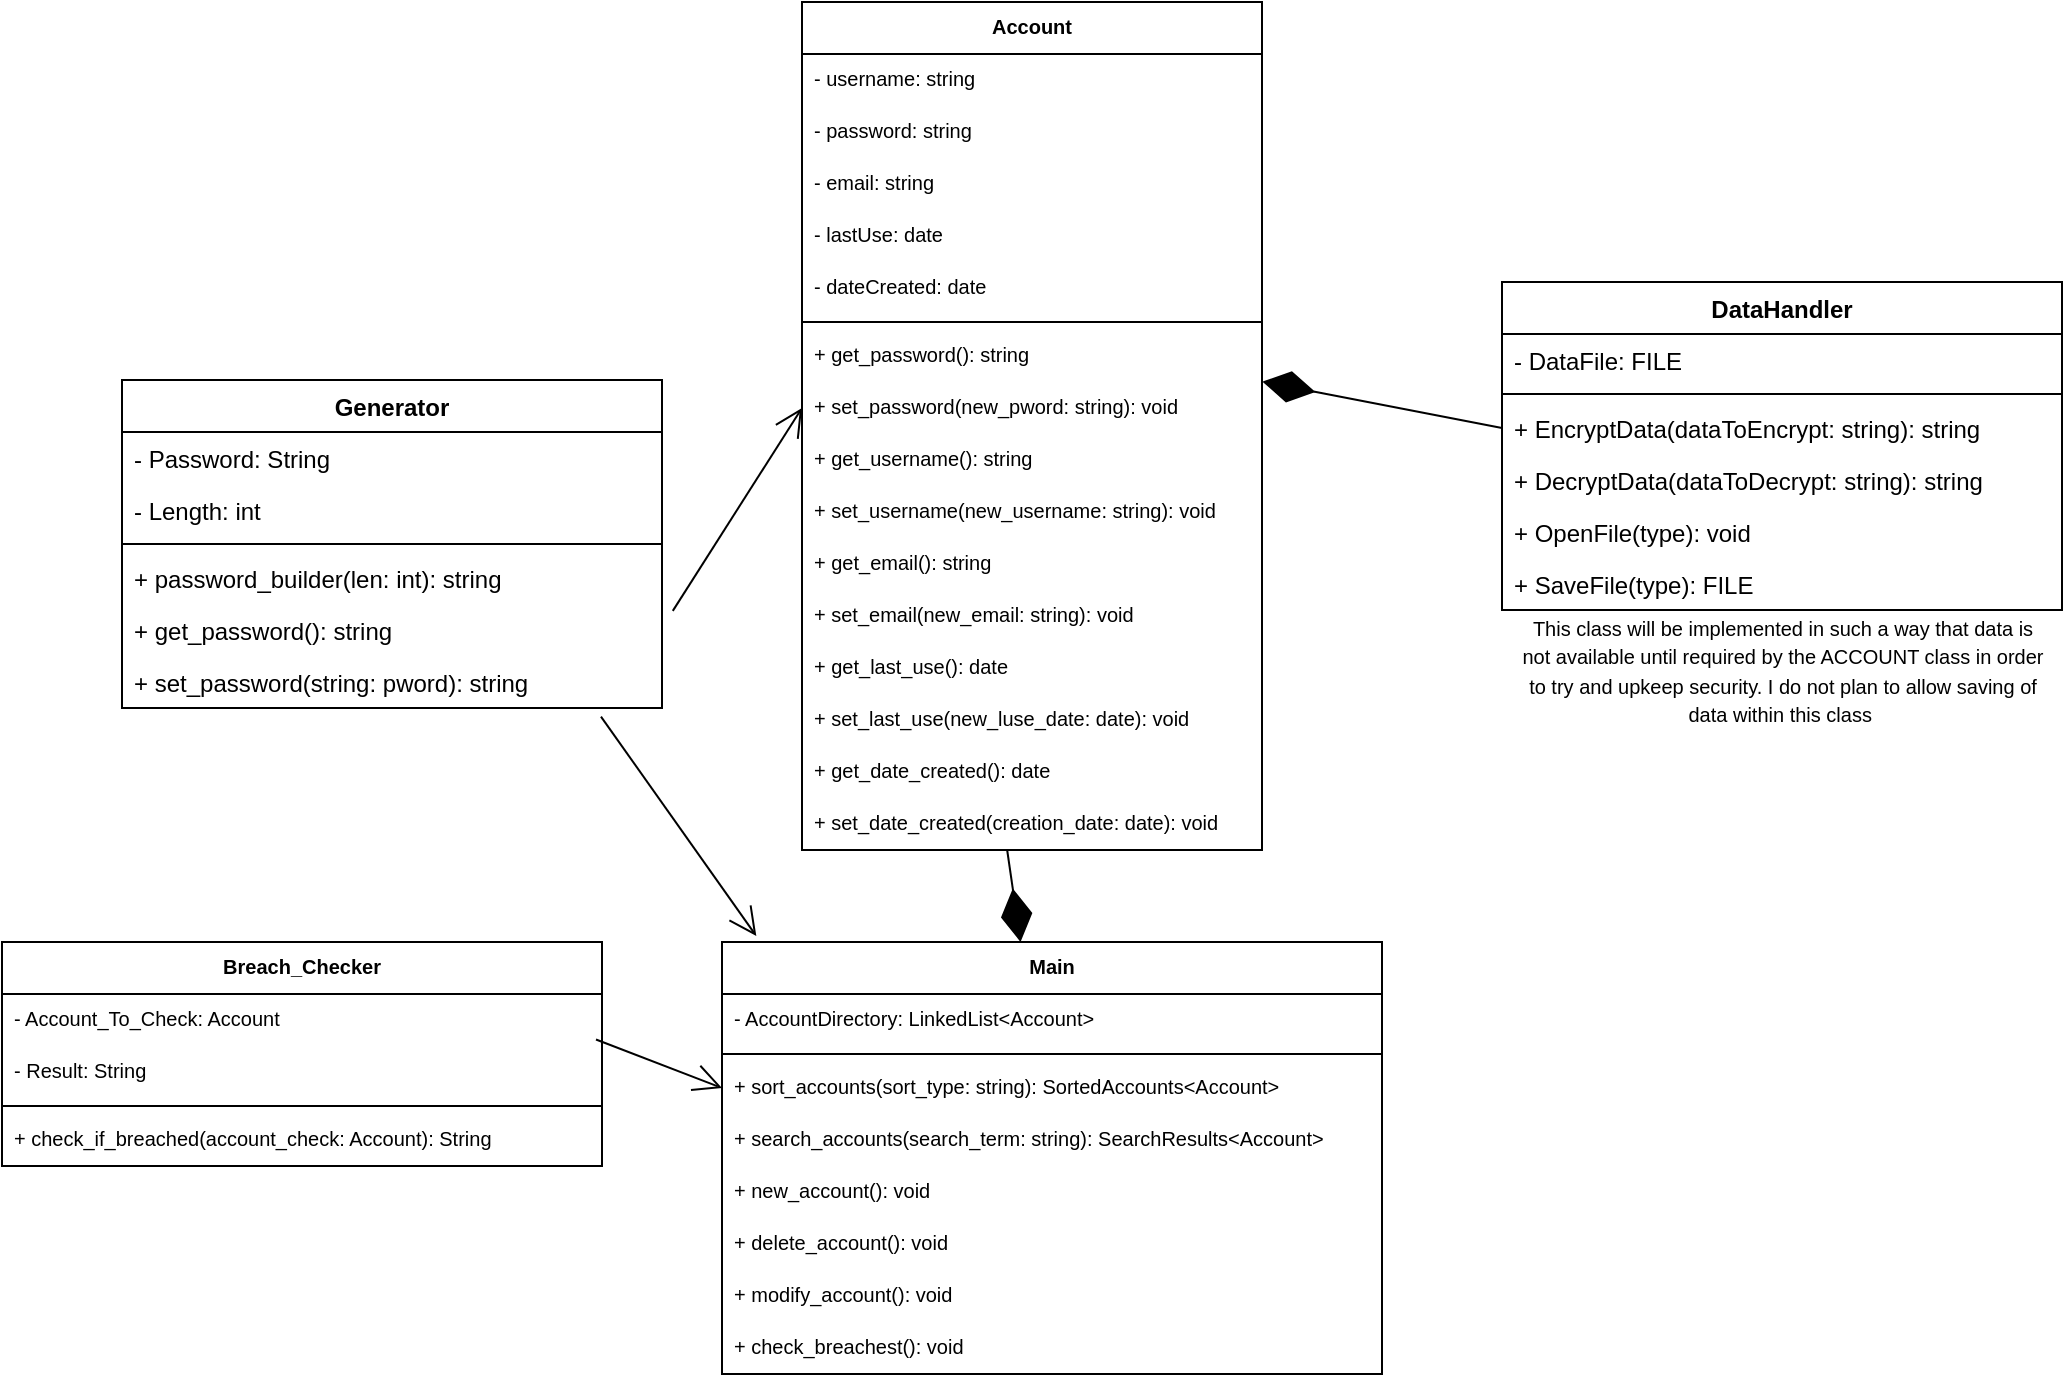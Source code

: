 <mxfile version="15.7.3" type="device"><diagram id="C5RBs43oDa-KdzZeNtuy" name="Page-1"><mxGraphModel dx="1987" dy="1356" grid="1" gridSize="10" guides="1" tooltips="1" connect="1" arrows="1" fold="1" page="1" pageScale="1" pageWidth="827" pageHeight="1169" math="0" shadow="0"><root><mxCell id="WIyWlLk6GJQsqaUBKTNV-0"/><mxCell id="WIyWlLk6GJQsqaUBKTNV-1" parent="WIyWlLk6GJQsqaUBKTNV-0"/><mxCell id="yiWoCDzTEGZzQtji6V0t-13" value="" style="group" vertex="1" connectable="0" parent="WIyWlLk6GJQsqaUBKTNV-1"><mxGeometry x="40" y="279" width="270" height="190" as="geometry"/></mxCell><mxCell id="yiWoCDzTEGZzQtji6V0t-8" value="Generator" style="swimlane;fontStyle=1;align=center;verticalAlign=top;childLayout=stackLayout;horizontal=1;startSize=26;horizontalStack=0;resizeParent=1;resizeParentMax=0;resizeLast=0;collapsible=1;marginBottom=0;" vertex="1" parent="yiWoCDzTEGZzQtji6V0t-13"><mxGeometry y="20" width="270" height="164" as="geometry"/></mxCell><mxCell id="yiWoCDzTEGZzQtji6V0t-9" value="- Password: String" style="text;strokeColor=none;fillColor=none;align=left;verticalAlign=top;spacingLeft=4;spacingRight=4;overflow=hidden;rotatable=0;points=[[0,0.5],[1,0.5]];portConstraint=eastwest;" vertex="1" parent="yiWoCDzTEGZzQtji6V0t-8"><mxGeometry y="26" width="270" height="26" as="geometry"/></mxCell><mxCell id="yiWoCDzTEGZzQtji6V0t-14" value="- Length: int" style="text;strokeColor=none;fillColor=none;align=left;verticalAlign=top;spacingLeft=4;spacingRight=4;overflow=hidden;rotatable=0;points=[[0,0.5],[1,0.5]];portConstraint=eastwest;" vertex="1" parent="yiWoCDzTEGZzQtji6V0t-8"><mxGeometry y="52" width="270" height="26" as="geometry"/></mxCell><mxCell id="yiWoCDzTEGZzQtji6V0t-10" value="" style="line;strokeWidth=1;fillColor=none;align=left;verticalAlign=middle;spacingTop=-1;spacingLeft=3;spacingRight=3;rotatable=0;labelPosition=right;points=[];portConstraint=eastwest;" vertex="1" parent="yiWoCDzTEGZzQtji6V0t-8"><mxGeometry y="78" width="270" height="8" as="geometry"/></mxCell><mxCell id="yiWoCDzTEGZzQtji6V0t-11" value="+ password_builder(len: int): string" style="text;strokeColor=none;fillColor=none;align=left;verticalAlign=top;spacingLeft=4;spacingRight=4;overflow=hidden;rotatable=0;points=[[0,0.5],[1,0.5]];portConstraint=eastwest;" vertex="1" parent="yiWoCDzTEGZzQtji6V0t-8"><mxGeometry y="86" width="270" height="26" as="geometry"/></mxCell><mxCell id="yiWoCDzTEGZzQtji6V0t-15" value="+ get_password(): string" style="text;strokeColor=none;fillColor=none;align=left;verticalAlign=top;spacingLeft=4;spacingRight=4;overflow=hidden;rotatable=0;points=[[0,0.5],[1,0.5]];portConstraint=eastwest;" vertex="1" parent="yiWoCDzTEGZzQtji6V0t-8"><mxGeometry y="112" width="270" height="26" as="geometry"/></mxCell><mxCell id="yiWoCDzTEGZzQtji6V0t-16" value="+ set_password(string: pword): string" style="text;strokeColor=none;fillColor=none;align=left;verticalAlign=top;spacingLeft=4;spacingRight=4;overflow=hidden;rotatable=0;points=[[0,0.5],[1,0.5]];portConstraint=eastwest;" vertex="1" parent="yiWoCDzTEGZzQtji6V0t-8"><mxGeometry y="138" width="270" height="26" as="geometry"/></mxCell><mxCell id="yiWoCDzTEGZzQtji6V0t-25" value="" style="group" vertex="1" connectable="0" parent="WIyWlLk6GJQsqaUBKTNV-1"><mxGeometry x="730" y="250" width="280" height="224" as="geometry"/></mxCell><mxCell id="yiWoCDzTEGZzQtji6V0t-17" value="DataHandler" style="swimlane;fontStyle=1;align=center;verticalAlign=top;childLayout=stackLayout;horizontal=1;startSize=26;horizontalStack=0;resizeParent=1;resizeParentMax=0;resizeLast=0;collapsible=1;marginBottom=0;" vertex="1" parent="yiWoCDzTEGZzQtji6V0t-25"><mxGeometry width="280" height="164" as="geometry"/></mxCell><mxCell id="yiWoCDzTEGZzQtji6V0t-18" value="- DataFile: FILE" style="text;strokeColor=none;fillColor=none;align=left;verticalAlign=top;spacingLeft=4;spacingRight=4;overflow=hidden;rotatable=0;points=[[0,0.5],[1,0.5]];portConstraint=eastwest;" vertex="1" parent="yiWoCDzTEGZzQtji6V0t-17"><mxGeometry y="26" width="280" height="26" as="geometry"/></mxCell><mxCell id="yiWoCDzTEGZzQtji6V0t-19" value="" style="line;strokeWidth=1;fillColor=none;align=left;verticalAlign=middle;spacingTop=-1;spacingLeft=3;spacingRight=3;rotatable=0;labelPosition=right;points=[];portConstraint=eastwest;" vertex="1" parent="yiWoCDzTEGZzQtji6V0t-17"><mxGeometry y="52" width="280" height="8" as="geometry"/></mxCell><mxCell id="yiWoCDzTEGZzQtji6V0t-20" value="+ EncryptData(dataToEncrypt: string): string" style="text;strokeColor=none;fillColor=none;align=left;verticalAlign=top;spacingLeft=4;spacingRight=4;overflow=hidden;rotatable=0;points=[[0,0.5],[1,0.5]];portConstraint=eastwest;" vertex="1" parent="yiWoCDzTEGZzQtji6V0t-17"><mxGeometry y="60" width="280" height="26" as="geometry"/></mxCell><mxCell id="yiWoCDzTEGZzQtji6V0t-21" value="+ DecryptData(dataToDecrypt: string): string" style="text;strokeColor=none;fillColor=none;align=left;verticalAlign=top;spacingLeft=4;spacingRight=4;overflow=hidden;rotatable=0;points=[[0,0.5],[1,0.5]];portConstraint=eastwest;" vertex="1" parent="yiWoCDzTEGZzQtji6V0t-17"><mxGeometry y="86" width="280" height="26" as="geometry"/></mxCell><mxCell id="yiWoCDzTEGZzQtji6V0t-22" value="+ OpenFile(type): void" style="text;strokeColor=none;fillColor=none;align=left;verticalAlign=top;spacingLeft=4;spacingRight=4;overflow=hidden;rotatable=0;points=[[0,0.5],[1,0.5]];portConstraint=eastwest;" vertex="1" parent="yiWoCDzTEGZzQtji6V0t-17"><mxGeometry y="112" width="280" height="26" as="geometry"/></mxCell><mxCell id="yiWoCDzTEGZzQtji6V0t-23" value="+ SaveFile(type): FILE" style="text;strokeColor=none;fillColor=none;align=left;verticalAlign=top;spacingLeft=4;spacingRight=4;overflow=hidden;rotatable=0;points=[[0,0.5],[1,0.5]];portConstraint=eastwest;" vertex="1" parent="yiWoCDzTEGZzQtji6V0t-17"><mxGeometry y="138" width="280" height="26" as="geometry"/></mxCell><mxCell id="yiWoCDzTEGZzQtji6V0t-24" value="&lt;div&gt;&lt;font style=&quot;font-size: 10px&quot;&gt;This class will be implemented in such a way that data is &lt;br&gt;&lt;/font&gt;&lt;/div&gt;&lt;div&gt;&lt;font style=&quot;font-size: 10px&quot;&gt;not available until required by the ACCOUNT class in order&lt;/font&gt;&lt;/div&gt;&lt;div&gt;&lt;font style=&quot;font-size: 10px&quot;&gt;to try and upkeep security. I do not plan to allow saving of &lt;br&gt;&lt;/font&gt;&lt;/div&gt;&lt;div&gt;&lt;font style=&quot;font-size: 10px&quot;&gt;data within this class&amp;nbsp; &lt;/font&gt;&lt;/div&gt;" style="text;html=1;align=center;verticalAlign=middle;resizable=0;points=[];autosize=1;strokeColor=none;fillColor=none;" vertex="1" parent="yiWoCDzTEGZzQtji6V0t-25"><mxGeometry y="164" width="280" height="60" as="geometry"/></mxCell><mxCell id="yiWoCDzTEGZzQtji6V0t-26" value="Account" style="swimlane;fontStyle=1;align=center;verticalAlign=top;childLayout=stackLayout;horizontal=1;startSize=26;horizontalStack=0;resizeParent=1;resizeParentMax=0;resizeLast=0;collapsible=1;marginBottom=0;fontSize=10;" vertex="1" parent="WIyWlLk6GJQsqaUBKTNV-1"><mxGeometry x="380" y="110" width="230" height="424" as="geometry"/></mxCell><mxCell id="yiWoCDzTEGZzQtji6V0t-27" value="- username: string" style="text;strokeColor=none;fillColor=none;align=left;verticalAlign=top;spacingLeft=4;spacingRight=4;overflow=hidden;rotatable=0;points=[[0,0.5],[1,0.5]];portConstraint=eastwest;fontSize=10;" vertex="1" parent="yiWoCDzTEGZzQtji6V0t-26"><mxGeometry y="26" width="230" height="26" as="geometry"/></mxCell><mxCell id="yiWoCDzTEGZzQtji6V0t-30" value="- password: string" style="text;strokeColor=none;fillColor=none;align=left;verticalAlign=top;spacingLeft=4;spacingRight=4;overflow=hidden;rotatable=0;points=[[0,0.5],[1,0.5]];portConstraint=eastwest;fontSize=10;" vertex="1" parent="yiWoCDzTEGZzQtji6V0t-26"><mxGeometry y="52" width="230" height="26" as="geometry"/></mxCell><mxCell id="yiWoCDzTEGZzQtji6V0t-31" value="- email: string" style="text;strokeColor=none;fillColor=none;align=left;verticalAlign=top;spacingLeft=4;spacingRight=4;overflow=hidden;rotatable=0;points=[[0,0.5],[1,0.5]];portConstraint=eastwest;fontSize=10;" vertex="1" parent="yiWoCDzTEGZzQtji6V0t-26"><mxGeometry y="78" width="230" height="26" as="geometry"/></mxCell><mxCell id="yiWoCDzTEGZzQtji6V0t-66" value="- lastUse: date" style="text;strokeColor=none;fillColor=none;align=left;verticalAlign=top;spacingLeft=4;spacingRight=4;overflow=hidden;rotatable=0;points=[[0,0.5],[1,0.5]];portConstraint=eastwest;fontSize=10;" vertex="1" parent="yiWoCDzTEGZzQtji6V0t-26"><mxGeometry y="104" width="230" height="26" as="geometry"/></mxCell><mxCell id="yiWoCDzTEGZzQtji6V0t-67" value="- dateCreated: date" style="text;strokeColor=none;fillColor=none;align=left;verticalAlign=top;spacingLeft=4;spacingRight=4;overflow=hidden;rotatable=0;points=[[0,0.5],[1,0.5]];portConstraint=eastwest;fontSize=10;" vertex="1" parent="yiWoCDzTEGZzQtji6V0t-26"><mxGeometry y="130" width="230" height="26" as="geometry"/></mxCell><mxCell id="yiWoCDzTEGZzQtji6V0t-28" value="" style="line;strokeWidth=1;fillColor=none;align=left;verticalAlign=middle;spacingTop=-1;spacingLeft=3;spacingRight=3;rotatable=0;labelPosition=right;points=[];portConstraint=eastwest;fontSize=10;" vertex="1" parent="yiWoCDzTEGZzQtji6V0t-26"><mxGeometry y="156" width="230" height="8" as="geometry"/></mxCell><mxCell id="yiWoCDzTEGZzQtji6V0t-29" value="+ get_password(): string" style="text;strokeColor=none;fillColor=none;align=left;verticalAlign=top;spacingLeft=4;spacingRight=4;overflow=hidden;rotatable=0;points=[[0,0.5],[1,0.5]];portConstraint=eastwest;fontSize=10;" vertex="1" parent="yiWoCDzTEGZzQtji6V0t-26"><mxGeometry y="164" width="230" height="26" as="geometry"/></mxCell><mxCell id="yiWoCDzTEGZzQtji6V0t-33" value="+ set_password(new_pword: string): void" style="text;strokeColor=none;fillColor=none;align=left;verticalAlign=top;spacingLeft=4;spacingRight=4;overflow=hidden;rotatable=0;points=[[0,0.5],[1,0.5]];portConstraint=eastwest;fontSize=10;" vertex="1" parent="yiWoCDzTEGZzQtji6V0t-26"><mxGeometry y="190" width="230" height="26" as="geometry"/></mxCell><mxCell id="yiWoCDzTEGZzQtji6V0t-34" value="+ get_username(): string" style="text;strokeColor=none;fillColor=none;align=left;verticalAlign=top;spacingLeft=4;spacingRight=4;overflow=hidden;rotatable=0;points=[[0,0.5],[1,0.5]];portConstraint=eastwest;fontSize=10;" vertex="1" parent="yiWoCDzTEGZzQtji6V0t-26"><mxGeometry y="216" width="230" height="26" as="geometry"/></mxCell><mxCell id="yiWoCDzTEGZzQtji6V0t-35" value="+ set_username(new_username: string): void" style="text;strokeColor=none;fillColor=none;align=left;verticalAlign=top;spacingLeft=4;spacingRight=4;overflow=hidden;rotatable=0;points=[[0,0.5],[1,0.5]];portConstraint=eastwest;fontSize=10;" vertex="1" parent="yiWoCDzTEGZzQtji6V0t-26"><mxGeometry y="242" width="230" height="26" as="geometry"/></mxCell><mxCell id="yiWoCDzTEGZzQtji6V0t-36" value="+ get_email(): string" style="text;strokeColor=none;fillColor=none;align=left;verticalAlign=top;spacingLeft=4;spacingRight=4;overflow=hidden;rotatable=0;points=[[0,0.5],[1,0.5]];portConstraint=eastwest;fontSize=10;" vertex="1" parent="yiWoCDzTEGZzQtji6V0t-26"><mxGeometry y="268" width="230" height="26" as="geometry"/></mxCell><mxCell id="yiWoCDzTEGZzQtji6V0t-37" value="+ set_email(new_email: string): void" style="text;strokeColor=none;fillColor=none;align=left;verticalAlign=top;spacingLeft=4;spacingRight=4;overflow=hidden;rotatable=0;points=[[0,0.5],[1,0.5]];portConstraint=eastwest;fontSize=10;" vertex="1" parent="yiWoCDzTEGZzQtji6V0t-26"><mxGeometry y="294" width="230" height="26" as="geometry"/></mxCell><mxCell id="yiWoCDzTEGZzQtji6V0t-68" value="+ get_last_use(): date" style="text;strokeColor=none;fillColor=none;align=left;verticalAlign=top;spacingLeft=4;spacingRight=4;overflow=hidden;rotatable=0;points=[[0,0.5],[1,0.5]];portConstraint=eastwest;fontSize=10;" vertex="1" parent="yiWoCDzTEGZzQtji6V0t-26"><mxGeometry y="320" width="230" height="26" as="geometry"/></mxCell><mxCell id="yiWoCDzTEGZzQtji6V0t-69" value="+ set_last_use(new_luse_date: date): void" style="text;strokeColor=none;fillColor=none;align=left;verticalAlign=top;spacingLeft=4;spacingRight=4;overflow=hidden;rotatable=0;points=[[0,0.5],[1,0.5]];portConstraint=eastwest;fontSize=10;" vertex="1" parent="yiWoCDzTEGZzQtji6V0t-26"><mxGeometry y="346" width="230" height="26" as="geometry"/></mxCell><mxCell id="yiWoCDzTEGZzQtji6V0t-70" value="+ get_date_created(): date" style="text;strokeColor=none;fillColor=none;align=left;verticalAlign=top;spacingLeft=4;spacingRight=4;overflow=hidden;rotatable=0;points=[[0,0.5],[1,0.5]];portConstraint=eastwest;fontSize=10;" vertex="1" parent="yiWoCDzTEGZzQtji6V0t-26"><mxGeometry y="372" width="230" height="26" as="geometry"/></mxCell><mxCell id="yiWoCDzTEGZzQtji6V0t-71" value="+ set_date_created(creation_date: date): void" style="text;strokeColor=none;fillColor=none;align=left;verticalAlign=top;spacingLeft=4;spacingRight=4;overflow=hidden;rotatable=0;points=[[0,0.5],[1,0.5]];portConstraint=eastwest;fontSize=10;" vertex="1" parent="yiWoCDzTEGZzQtji6V0t-26"><mxGeometry y="398" width="230" height="26" as="geometry"/></mxCell><mxCell id="yiWoCDzTEGZzQtji6V0t-38" value="Main" style="swimlane;fontStyle=1;align=center;verticalAlign=top;childLayout=stackLayout;horizontal=1;startSize=26;horizontalStack=0;resizeParent=1;resizeParentMax=0;resizeLast=0;collapsible=1;marginBottom=0;fontSize=10;" vertex="1" parent="WIyWlLk6GJQsqaUBKTNV-1"><mxGeometry x="340" y="580" width="330" height="216" as="geometry"/></mxCell><mxCell id="yiWoCDzTEGZzQtji6V0t-39" value="- AccountDirectory: LinkedList&lt;Account&gt; " style="text;strokeColor=none;fillColor=none;align=left;verticalAlign=top;spacingLeft=4;spacingRight=4;overflow=hidden;rotatable=0;points=[[0,0.5],[1,0.5]];portConstraint=eastwest;fontSize=10;" vertex="1" parent="yiWoCDzTEGZzQtji6V0t-38"><mxGeometry y="26" width="330" height="26" as="geometry"/></mxCell><mxCell id="yiWoCDzTEGZzQtji6V0t-40" value="" style="line;strokeWidth=1;fillColor=none;align=left;verticalAlign=middle;spacingTop=-1;spacingLeft=3;spacingRight=3;rotatable=0;labelPosition=right;points=[];portConstraint=eastwest;fontSize=10;" vertex="1" parent="yiWoCDzTEGZzQtji6V0t-38"><mxGeometry y="52" width="330" height="8" as="geometry"/></mxCell><mxCell id="yiWoCDzTEGZzQtji6V0t-41" value="+ sort_accounts(sort_type: string): SortedAccounts&lt;Account&gt;" style="text;strokeColor=none;fillColor=none;align=left;verticalAlign=top;spacingLeft=4;spacingRight=4;overflow=hidden;rotatable=0;points=[[0,0.5],[1,0.5]];portConstraint=eastwest;fontSize=10;" vertex="1" parent="yiWoCDzTEGZzQtji6V0t-38"><mxGeometry y="60" width="330" height="26" as="geometry"/></mxCell><mxCell id="yiWoCDzTEGZzQtji6V0t-47" value="+ search_accounts(search_term: string): SearchResults&lt;Account&gt;" style="text;strokeColor=none;fillColor=none;align=left;verticalAlign=top;spacingLeft=4;spacingRight=4;overflow=hidden;rotatable=0;points=[[0,0.5],[1,0.5]];portConstraint=eastwest;fontSize=10;" vertex="1" parent="yiWoCDzTEGZzQtji6V0t-38"><mxGeometry y="86" width="330" height="26" as="geometry"/></mxCell><mxCell id="yiWoCDzTEGZzQtji6V0t-48" value="+ new_account(): void" style="text;strokeColor=none;fillColor=none;align=left;verticalAlign=top;spacingLeft=4;spacingRight=4;overflow=hidden;rotatable=0;points=[[0,0.5],[1,0.5]];portConstraint=eastwest;fontSize=10;" vertex="1" parent="yiWoCDzTEGZzQtji6V0t-38"><mxGeometry y="112" width="330" height="26" as="geometry"/></mxCell><mxCell id="yiWoCDzTEGZzQtji6V0t-49" value="+ delete_account(): void" style="text;strokeColor=none;fillColor=none;align=left;verticalAlign=top;spacingLeft=4;spacingRight=4;overflow=hidden;rotatable=0;points=[[0,0.5],[1,0.5]];portConstraint=eastwest;fontSize=10;" vertex="1" parent="yiWoCDzTEGZzQtji6V0t-38"><mxGeometry y="138" width="330" height="26" as="geometry"/></mxCell><mxCell id="yiWoCDzTEGZzQtji6V0t-50" value="+ modify_account(): void" style="text;strokeColor=none;fillColor=none;align=left;verticalAlign=top;spacingLeft=4;spacingRight=4;overflow=hidden;rotatable=0;points=[[0,0.5],[1,0.5]];portConstraint=eastwest;fontSize=10;" vertex="1" parent="yiWoCDzTEGZzQtji6V0t-38"><mxGeometry y="164" width="330" height="26" as="geometry"/></mxCell><mxCell id="yiWoCDzTEGZzQtji6V0t-56" value="+ check_breachest(): void" style="text;strokeColor=none;fillColor=none;align=left;verticalAlign=top;spacingLeft=4;spacingRight=4;overflow=hidden;rotatable=0;points=[[0,0.5],[1,0.5]];portConstraint=eastwest;fontSize=10;" vertex="1" parent="yiWoCDzTEGZzQtji6V0t-38"><mxGeometry y="190" width="330" height="26" as="geometry"/></mxCell><mxCell id="yiWoCDzTEGZzQtji6V0t-42" value="Breach_Checker" style="swimlane;fontStyle=1;align=center;verticalAlign=top;childLayout=stackLayout;horizontal=1;startSize=26;horizontalStack=0;resizeParent=1;resizeParentMax=0;resizeLast=0;collapsible=1;marginBottom=0;fontSize=10;" vertex="1" parent="WIyWlLk6GJQsqaUBKTNV-1"><mxGeometry x="-20" y="580" width="300" height="112" as="geometry"/></mxCell><mxCell id="yiWoCDzTEGZzQtji6V0t-43" value="- Account_To_Check: Account" style="text;strokeColor=none;fillColor=none;align=left;verticalAlign=top;spacingLeft=4;spacingRight=4;overflow=hidden;rotatable=0;points=[[0,0.5],[1,0.5]];portConstraint=eastwest;fontSize=10;" vertex="1" parent="yiWoCDzTEGZzQtji6V0t-42"><mxGeometry y="26" width="300" height="26" as="geometry"/></mxCell><mxCell id="yiWoCDzTEGZzQtji6V0t-46" value="- Result: String" style="text;strokeColor=none;fillColor=none;align=left;verticalAlign=top;spacingLeft=4;spacingRight=4;overflow=hidden;rotatable=0;points=[[0,0.5],[1,0.5]];portConstraint=eastwest;fontSize=10;" vertex="1" parent="yiWoCDzTEGZzQtji6V0t-42"><mxGeometry y="52" width="300" height="26" as="geometry"/></mxCell><mxCell id="yiWoCDzTEGZzQtji6V0t-44" value="" style="line;strokeWidth=1;fillColor=none;align=left;verticalAlign=middle;spacingTop=-1;spacingLeft=3;spacingRight=3;rotatable=0;labelPosition=right;points=[];portConstraint=eastwest;fontSize=10;" vertex="1" parent="yiWoCDzTEGZzQtji6V0t-42"><mxGeometry y="78" width="300" height="8" as="geometry"/></mxCell><mxCell id="yiWoCDzTEGZzQtji6V0t-45" value="+ check_if_breached(account_check: Account): String" style="text;strokeColor=none;fillColor=none;align=left;verticalAlign=top;spacingLeft=4;spacingRight=4;overflow=hidden;rotatable=0;points=[[0,0.5],[1,0.5]];portConstraint=eastwest;fontSize=10;" vertex="1" parent="yiWoCDzTEGZzQtji6V0t-42"><mxGeometry y="86" width="300" height="26" as="geometry"/></mxCell><mxCell id="yiWoCDzTEGZzQtji6V0t-51" value="" style="endArrow=diamondThin;endFill=1;endSize=24;html=1;rounded=0;fontSize=10;exitX=0;exitY=0.5;exitDx=0;exitDy=0;entryX=1.001;entryY=-0.006;entryDx=0;entryDy=0;entryPerimeter=0;" edge="1" parent="WIyWlLk6GJQsqaUBKTNV-1" source="yiWoCDzTEGZzQtji6V0t-20" target="yiWoCDzTEGZzQtji6V0t-33"><mxGeometry width="160" relative="1" as="geometry"><mxPoint x="40" y="910" as="sourcePoint"/><mxPoint x="670" y="220" as="targetPoint"/></mxGeometry></mxCell><mxCell id="yiWoCDzTEGZzQtji6V0t-52" value="" style="endArrow=open;endFill=1;endSize=12;html=1;rounded=0;fontSize=10;exitX=0.887;exitY=1.165;exitDx=0;exitDy=0;exitPerimeter=0;entryX=0.052;entryY=-0.014;entryDx=0;entryDy=0;entryPerimeter=0;" edge="1" parent="WIyWlLk6GJQsqaUBKTNV-1" source="yiWoCDzTEGZzQtji6V0t-16" target="yiWoCDzTEGZzQtji6V0t-38"><mxGeometry width="160" relative="1" as="geometry"><mxPoint x="570" y="580" as="sourcePoint"/><mxPoint x="730" y="580" as="targetPoint"/></mxGeometry></mxCell><mxCell id="yiWoCDzTEGZzQtji6V0t-53" value="" style="endArrow=open;endFill=1;endSize=12;html=1;rounded=0;fontSize=10;exitX=1.02;exitY=0.132;exitDx=0;exitDy=0;exitPerimeter=0;entryX=0;entryY=0.5;entryDx=0;entryDy=0;" edge="1" parent="WIyWlLk6GJQsqaUBKTNV-1" source="yiWoCDzTEGZzQtji6V0t-15" target="yiWoCDzTEGZzQtji6V0t-33"><mxGeometry width="160" relative="1" as="geometry"><mxPoint x="570" y="580" as="sourcePoint"/><mxPoint x="360" y="430" as="targetPoint"/></mxGeometry></mxCell><mxCell id="yiWoCDzTEGZzQtji6V0t-54" value="" style="endArrow=open;endFill=1;endSize=12;html=1;rounded=0;fontSize=10;exitX=0.99;exitY=-0.126;exitDx=0;exitDy=0;exitPerimeter=0;entryX=0;entryY=0.5;entryDx=0;entryDy=0;" edge="1" parent="WIyWlLk6GJQsqaUBKTNV-1" source="yiWoCDzTEGZzQtji6V0t-46" target="yiWoCDzTEGZzQtji6V0t-41"><mxGeometry width="160" relative="1" as="geometry"><mxPoint x="570" y="580" as="sourcePoint"/><mxPoint x="730" y="580" as="targetPoint"/></mxGeometry></mxCell><mxCell id="yiWoCDzTEGZzQtji6V0t-58" value="" style="endArrow=diamondThin;endFill=1;endSize=24;html=1;rounded=0;fontSize=10;exitX=0.446;exitY=1;exitDx=0;exitDy=0;exitPerimeter=0;" edge="1" parent="WIyWlLk6GJQsqaUBKTNV-1" source="yiWoCDzTEGZzQtji6V0t-71" target="yiWoCDzTEGZzQtji6V0t-38"><mxGeometry width="160" relative="1" as="geometry"><mxPoint x="470" y="530" as="sourcePoint"/><mxPoint x="540" y="620" as="targetPoint"/></mxGeometry></mxCell></root></mxGraphModel></diagram></mxfile>